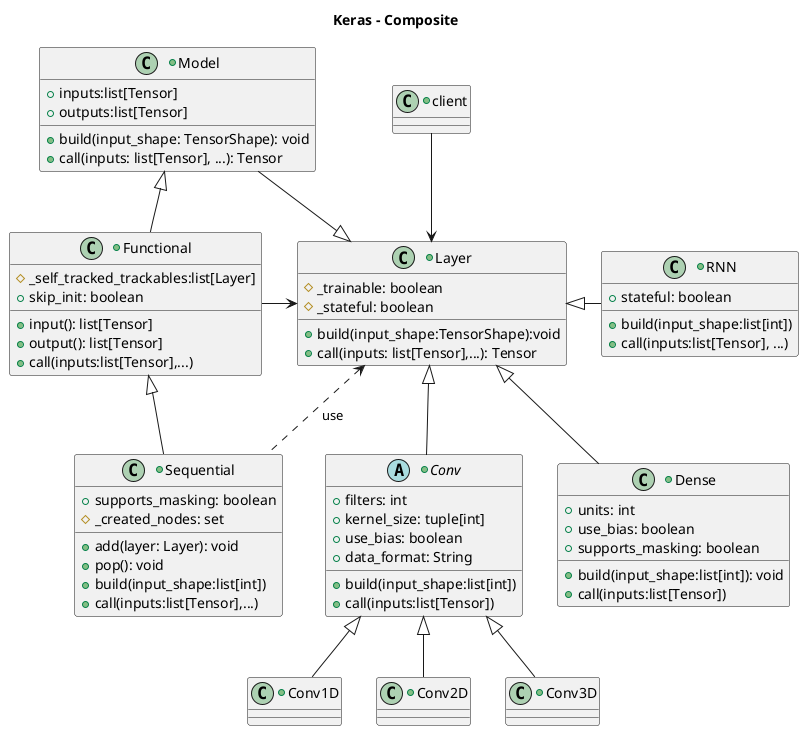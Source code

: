 @startuml

title Keras - Composite

+class Layer {
    +build(input_shape:TensorShape):void
    +call(inputs: list[Tensor],...): Tensor
    #_trainable: boolean
    #_stateful: boolean
} 

+class Model {
    +build(input_shape: TensorShape): void
    +call(inputs: list[Tensor], ...): Tensor
    +inputs:list[Tensor]
    +outputs:list[Tensor]
}

+class Dense extends Layer {
    +build(input_shape:list[int]): void
    +call(inputs:list[Tensor])
    +units: int
    +use_bias: boolean
    +supports_masking: boolean
}

+class RNN {
    +build(input_shape:list[int])
    +call(inputs:list[Tensor], ...)
    +stateful: boolean
}
+class client{

}
+abstract class Conv {
    +build(input_shape:list[int])
    +call(inputs:list[Tensor])
    +filters: int
    +kernel_size: tuple[int]
    +use_bias: boolean
    +data_format: String
}
+class Conv1D extends Conv{
    
}
+class Conv2D extends Conv{

}
+class Conv3D extends Conv{
    
}

+class Functional {
    #_self_tracked_trackables:list[Layer]
    +input(): list[Tensor]
    +output(): list[Tensor]
    +call(inputs:list[Tensor],...)
    +skip_init: boolean
}

+class Sequential extends Functional {
    +add(layer: Layer): void
    +pop(): void
    +build(input_shape:list[int])
    +call(inputs:list[Tensor],...)
    +supports_masking: boolean
    #_created_nodes: set

}

Sequential .left.> Layer : use
Functional -right-> Layer
Functional -up-|> Model
Model -right-|> Layer
client --> Layer
Conv -up-|> Layer
RNN -left-|> Layer




@enduml

